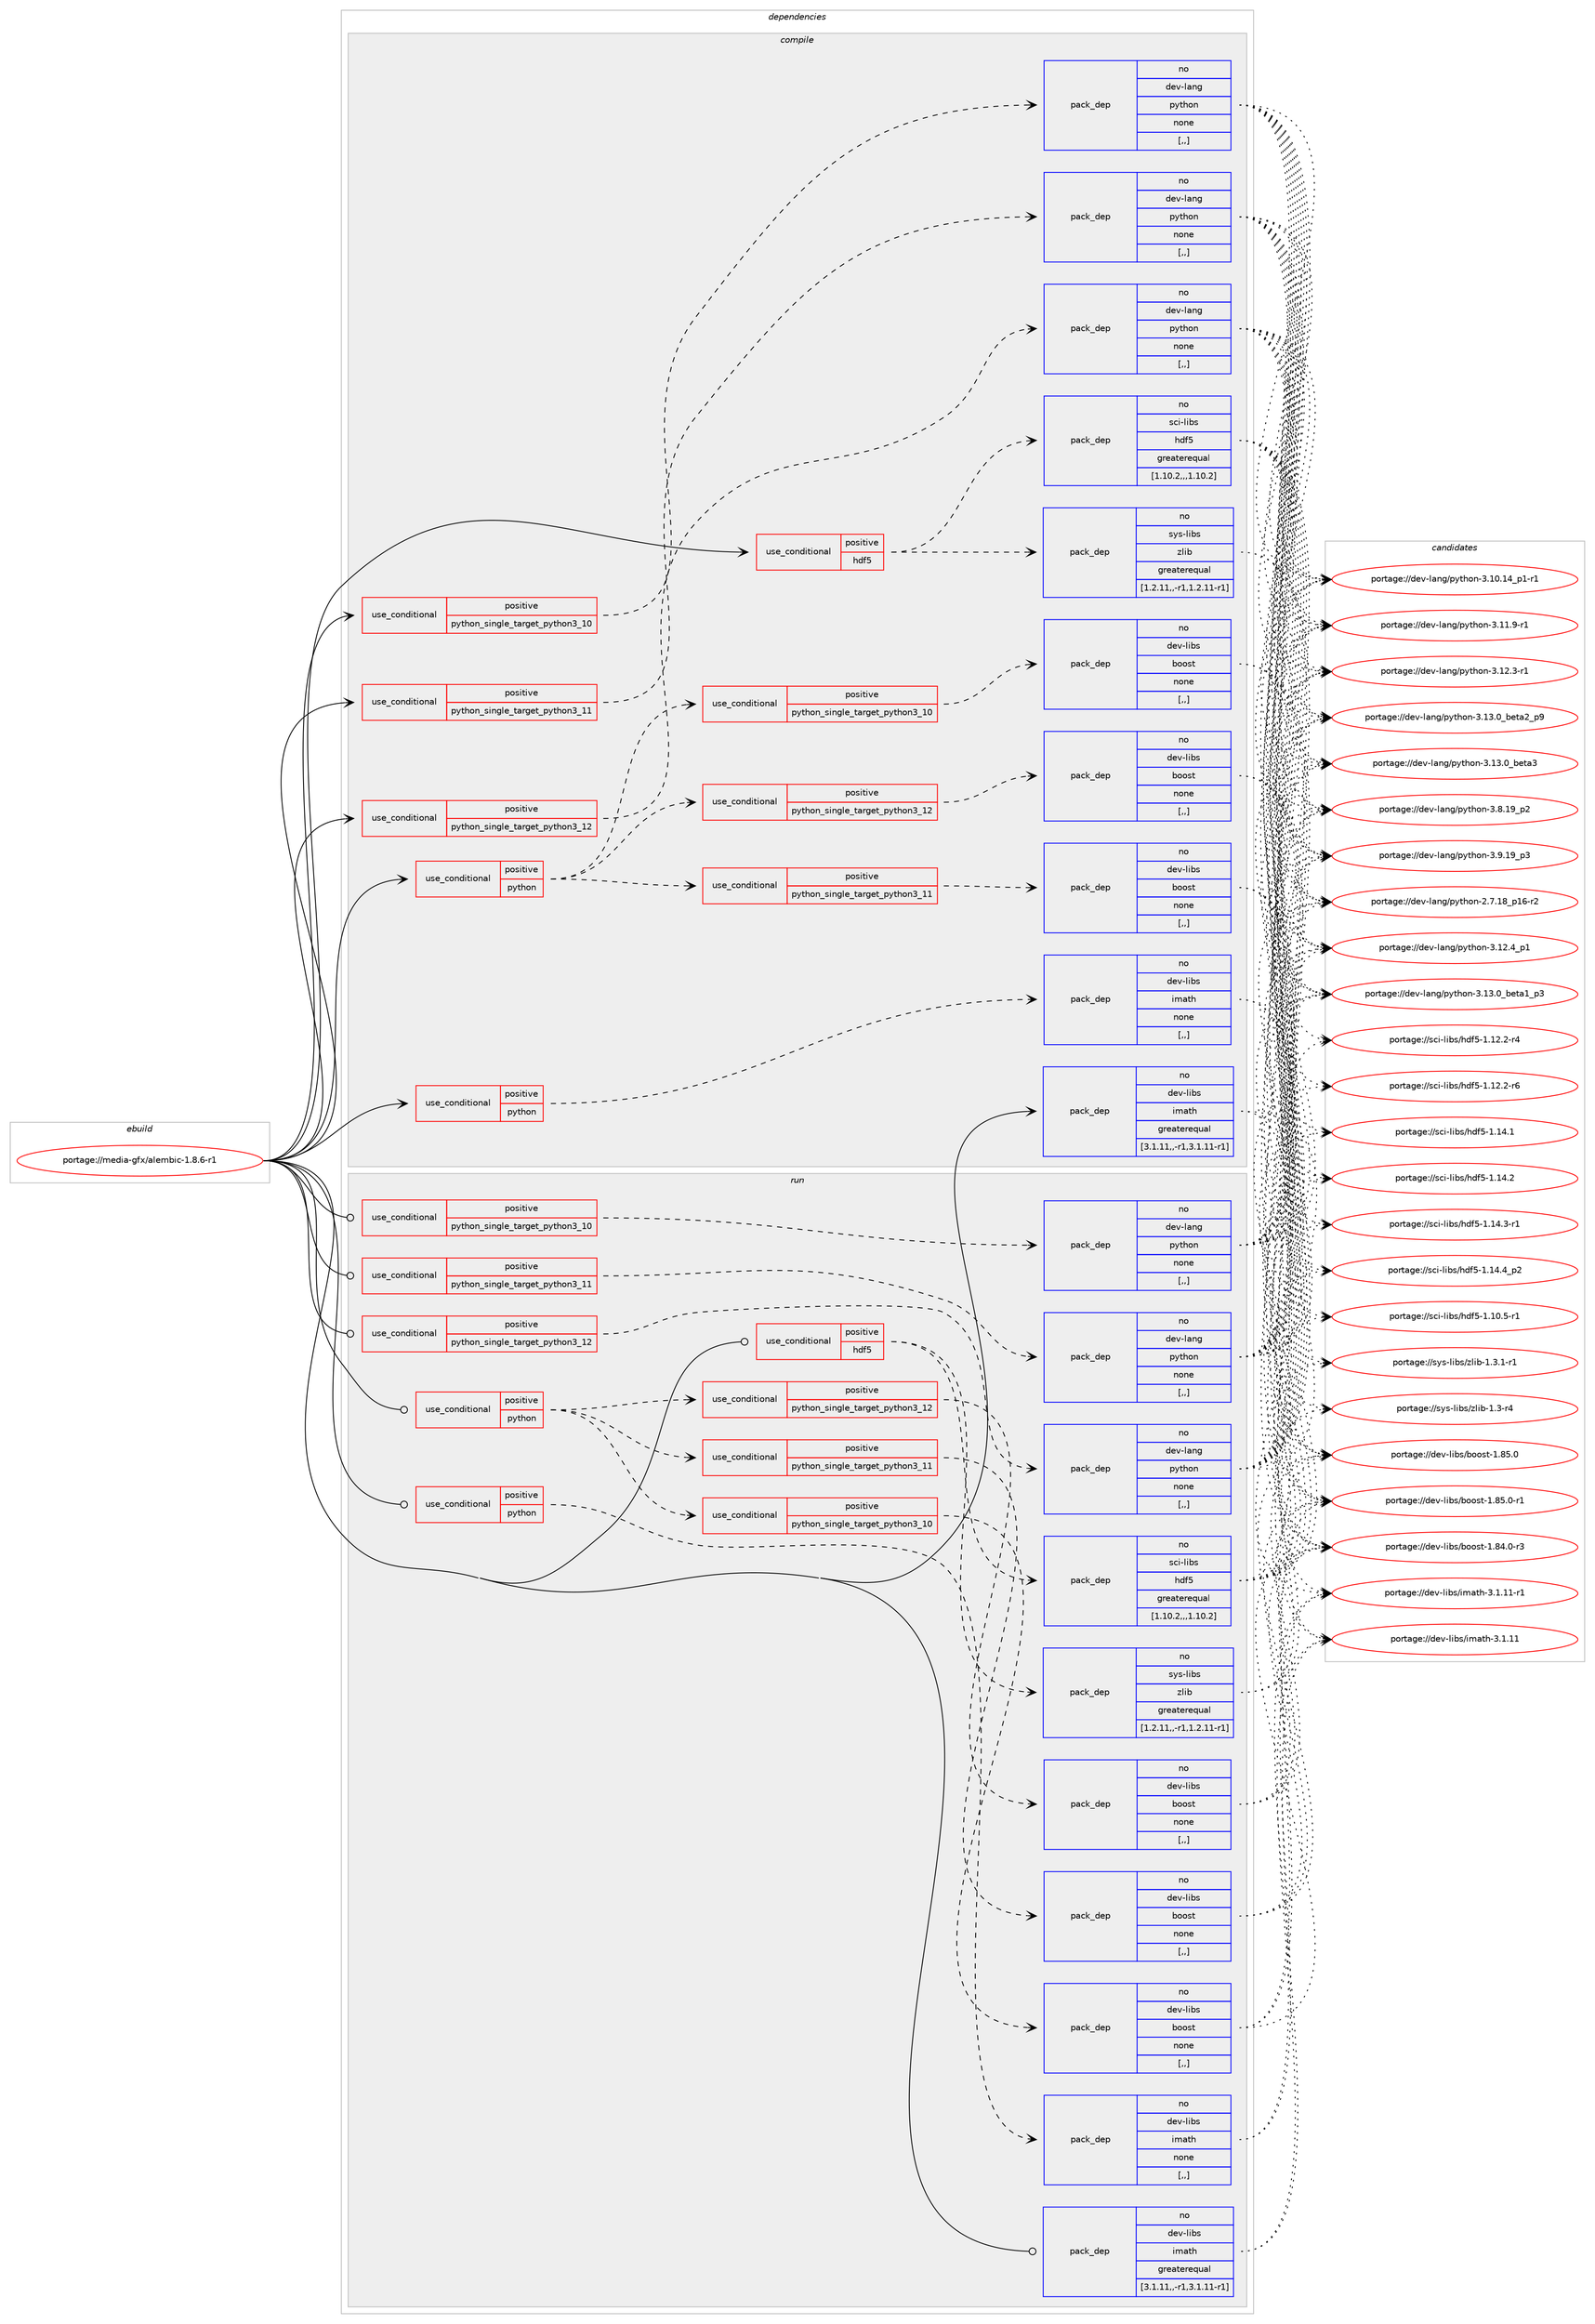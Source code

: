 digraph prolog {

# *************
# Graph options
# *************

newrank=true;
concentrate=true;
compound=true;
graph [rankdir=LR,fontname=Helvetica,fontsize=10,ranksep=1.5];#, ranksep=2.5, nodesep=0.2];
edge  [arrowhead=vee];
node  [fontname=Helvetica,fontsize=10];

# **********
# The ebuild
# **********

subgraph cluster_leftcol {
color=gray;
rank=same;
label=<<i>ebuild</i>>;
id [label="portage://media-gfx/alembic-1.8.6-r1", color=red, width=4, href="../media-gfx/alembic-1.8.6-r1.svg"];
}

# ****************
# The dependencies
# ****************

subgraph cluster_midcol {
color=gray;
label=<<i>dependencies</i>>;
subgraph cluster_compile {
fillcolor="#eeeeee";
style=filled;
label=<<i>compile</i>>;
subgraph cond69525 {
dependency277214 [label=<<TABLE BORDER="0" CELLBORDER="1" CELLSPACING="0" CELLPADDING="4"><TR><TD ROWSPAN="3" CELLPADDING="10">use_conditional</TD></TR><TR><TD>positive</TD></TR><TR><TD>hdf5</TD></TR></TABLE>>, shape=none, color=red];
subgraph pack205419 {
dependency277215 [label=<<TABLE BORDER="0" CELLBORDER="1" CELLSPACING="0" CELLPADDING="4" WIDTH="220"><TR><TD ROWSPAN="6" CELLPADDING="30">pack_dep</TD></TR><TR><TD WIDTH="110">no</TD></TR><TR><TD>sci-libs</TD></TR><TR><TD>hdf5</TD></TR><TR><TD>greaterequal</TD></TR><TR><TD>[1.10.2,,,1.10.2]</TD></TR></TABLE>>, shape=none, color=blue];
}
dependency277214:e -> dependency277215:w [weight=20,style="dashed",arrowhead="vee"];
subgraph pack205420 {
dependency277216 [label=<<TABLE BORDER="0" CELLBORDER="1" CELLSPACING="0" CELLPADDING="4" WIDTH="220"><TR><TD ROWSPAN="6" CELLPADDING="30">pack_dep</TD></TR><TR><TD WIDTH="110">no</TD></TR><TR><TD>sys-libs</TD></TR><TR><TD>zlib</TD></TR><TR><TD>greaterequal</TD></TR><TR><TD>[1.2.11,,-r1,1.2.11-r1]</TD></TR></TABLE>>, shape=none, color=blue];
}
dependency277214:e -> dependency277216:w [weight=20,style="dashed",arrowhead="vee"];
}
id:e -> dependency277214:w [weight=20,style="solid",arrowhead="vee"];
subgraph cond69526 {
dependency277217 [label=<<TABLE BORDER="0" CELLBORDER="1" CELLSPACING="0" CELLPADDING="4"><TR><TD ROWSPAN="3" CELLPADDING="10">use_conditional</TD></TR><TR><TD>positive</TD></TR><TR><TD>python</TD></TR></TABLE>>, shape=none, color=red];
subgraph cond69527 {
dependency277218 [label=<<TABLE BORDER="0" CELLBORDER="1" CELLSPACING="0" CELLPADDING="4"><TR><TD ROWSPAN="3" CELLPADDING="10">use_conditional</TD></TR><TR><TD>positive</TD></TR><TR><TD>python_single_target_python3_10</TD></TR></TABLE>>, shape=none, color=red];
subgraph pack205421 {
dependency277219 [label=<<TABLE BORDER="0" CELLBORDER="1" CELLSPACING="0" CELLPADDING="4" WIDTH="220"><TR><TD ROWSPAN="6" CELLPADDING="30">pack_dep</TD></TR><TR><TD WIDTH="110">no</TD></TR><TR><TD>dev-libs</TD></TR><TR><TD>boost</TD></TR><TR><TD>none</TD></TR><TR><TD>[,,]</TD></TR></TABLE>>, shape=none, color=blue];
}
dependency277218:e -> dependency277219:w [weight=20,style="dashed",arrowhead="vee"];
}
dependency277217:e -> dependency277218:w [weight=20,style="dashed",arrowhead="vee"];
subgraph cond69528 {
dependency277220 [label=<<TABLE BORDER="0" CELLBORDER="1" CELLSPACING="0" CELLPADDING="4"><TR><TD ROWSPAN="3" CELLPADDING="10">use_conditional</TD></TR><TR><TD>positive</TD></TR><TR><TD>python_single_target_python3_11</TD></TR></TABLE>>, shape=none, color=red];
subgraph pack205422 {
dependency277221 [label=<<TABLE BORDER="0" CELLBORDER="1" CELLSPACING="0" CELLPADDING="4" WIDTH="220"><TR><TD ROWSPAN="6" CELLPADDING="30">pack_dep</TD></TR><TR><TD WIDTH="110">no</TD></TR><TR><TD>dev-libs</TD></TR><TR><TD>boost</TD></TR><TR><TD>none</TD></TR><TR><TD>[,,]</TD></TR></TABLE>>, shape=none, color=blue];
}
dependency277220:e -> dependency277221:w [weight=20,style="dashed",arrowhead="vee"];
}
dependency277217:e -> dependency277220:w [weight=20,style="dashed",arrowhead="vee"];
subgraph cond69529 {
dependency277222 [label=<<TABLE BORDER="0" CELLBORDER="1" CELLSPACING="0" CELLPADDING="4"><TR><TD ROWSPAN="3" CELLPADDING="10">use_conditional</TD></TR><TR><TD>positive</TD></TR><TR><TD>python_single_target_python3_12</TD></TR></TABLE>>, shape=none, color=red];
subgraph pack205423 {
dependency277223 [label=<<TABLE BORDER="0" CELLBORDER="1" CELLSPACING="0" CELLPADDING="4" WIDTH="220"><TR><TD ROWSPAN="6" CELLPADDING="30">pack_dep</TD></TR><TR><TD WIDTH="110">no</TD></TR><TR><TD>dev-libs</TD></TR><TR><TD>boost</TD></TR><TR><TD>none</TD></TR><TR><TD>[,,]</TD></TR></TABLE>>, shape=none, color=blue];
}
dependency277222:e -> dependency277223:w [weight=20,style="dashed",arrowhead="vee"];
}
dependency277217:e -> dependency277222:w [weight=20,style="dashed",arrowhead="vee"];
}
id:e -> dependency277217:w [weight=20,style="solid",arrowhead="vee"];
subgraph cond69530 {
dependency277224 [label=<<TABLE BORDER="0" CELLBORDER="1" CELLSPACING="0" CELLPADDING="4"><TR><TD ROWSPAN="3" CELLPADDING="10">use_conditional</TD></TR><TR><TD>positive</TD></TR><TR><TD>python</TD></TR></TABLE>>, shape=none, color=red];
subgraph pack205424 {
dependency277225 [label=<<TABLE BORDER="0" CELLBORDER="1" CELLSPACING="0" CELLPADDING="4" WIDTH="220"><TR><TD ROWSPAN="6" CELLPADDING="30">pack_dep</TD></TR><TR><TD WIDTH="110">no</TD></TR><TR><TD>dev-libs</TD></TR><TR><TD>imath</TD></TR><TR><TD>none</TD></TR><TR><TD>[,,]</TD></TR></TABLE>>, shape=none, color=blue];
}
dependency277224:e -> dependency277225:w [weight=20,style="dashed",arrowhead="vee"];
}
id:e -> dependency277224:w [weight=20,style="solid",arrowhead="vee"];
subgraph cond69531 {
dependency277226 [label=<<TABLE BORDER="0" CELLBORDER="1" CELLSPACING="0" CELLPADDING="4"><TR><TD ROWSPAN="3" CELLPADDING="10">use_conditional</TD></TR><TR><TD>positive</TD></TR><TR><TD>python_single_target_python3_10</TD></TR></TABLE>>, shape=none, color=red];
subgraph pack205425 {
dependency277227 [label=<<TABLE BORDER="0" CELLBORDER="1" CELLSPACING="0" CELLPADDING="4" WIDTH="220"><TR><TD ROWSPAN="6" CELLPADDING="30">pack_dep</TD></TR><TR><TD WIDTH="110">no</TD></TR><TR><TD>dev-lang</TD></TR><TR><TD>python</TD></TR><TR><TD>none</TD></TR><TR><TD>[,,]</TD></TR></TABLE>>, shape=none, color=blue];
}
dependency277226:e -> dependency277227:w [weight=20,style="dashed",arrowhead="vee"];
}
id:e -> dependency277226:w [weight=20,style="solid",arrowhead="vee"];
subgraph cond69532 {
dependency277228 [label=<<TABLE BORDER="0" CELLBORDER="1" CELLSPACING="0" CELLPADDING="4"><TR><TD ROWSPAN="3" CELLPADDING="10">use_conditional</TD></TR><TR><TD>positive</TD></TR><TR><TD>python_single_target_python3_11</TD></TR></TABLE>>, shape=none, color=red];
subgraph pack205426 {
dependency277229 [label=<<TABLE BORDER="0" CELLBORDER="1" CELLSPACING="0" CELLPADDING="4" WIDTH="220"><TR><TD ROWSPAN="6" CELLPADDING="30">pack_dep</TD></TR><TR><TD WIDTH="110">no</TD></TR><TR><TD>dev-lang</TD></TR><TR><TD>python</TD></TR><TR><TD>none</TD></TR><TR><TD>[,,]</TD></TR></TABLE>>, shape=none, color=blue];
}
dependency277228:e -> dependency277229:w [weight=20,style="dashed",arrowhead="vee"];
}
id:e -> dependency277228:w [weight=20,style="solid",arrowhead="vee"];
subgraph cond69533 {
dependency277230 [label=<<TABLE BORDER="0" CELLBORDER="1" CELLSPACING="0" CELLPADDING="4"><TR><TD ROWSPAN="3" CELLPADDING="10">use_conditional</TD></TR><TR><TD>positive</TD></TR><TR><TD>python_single_target_python3_12</TD></TR></TABLE>>, shape=none, color=red];
subgraph pack205427 {
dependency277231 [label=<<TABLE BORDER="0" CELLBORDER="1" CELLSPACING="0" CELLPADDING="4" WIDTH="220"><TR><TD ROWSPAN="6" CELLPADDING="30">pack_dep</TD></TR><TR><TD WIDTH="110">no</TD></TR><TR><TD>dev-lang</TD></TR><TR><TD>python</TD></TR><TR><TD>none</TD></TR><TR><TD>[,,]</TD></TR></TABLE>>, shape=none, color=blue];
}
dependency277230:e -> dependency277231:w [weight=20,style="dashed",arrowhead="vee"];
}
id:e -> dependency277230:w [weight=20,style="solid",arrowhead="vee"];
subgraph pack205428 {
dependency277232 [label=<<TABLE BORDER="0" CELLBORDER="1" CELLSPACING="0" CELLPADDING="4" WIDTH="220"><TR><TD ROWSPAN="6" CELLPADDING="30">pack_dep</TD></TR><TR><TD WIDTH="110">no</TD></TR><TR><TD>dev-libs</TD></TR><TR><TD>imath</TD></TR><TR><TD>greaterequal</TD></TR><TR><TD>[3.1.11,,-r1,3.1.11-r1]</TD></TR></TABLE>>, shape=none, color=blue];
}
id:e -> dependency277232:w [weight=20,style="solid",arrowhead="vee"];
}
subgraph cluster_compileandrun {
fillcolor="#eeeeee";
style=filled;
label=<<i>compile and run</i>>;
}
subgraph cluster_run {
fillcolor="#eeeeee";
style=filled;
label=<<i>run</i>>;
subgraph cond69534 {
dependency277233 [label=<<TABLE BORDER="0" CELLBORDER="1" CELLSPACING="0" CELLPADDING="4"><TR><TD ROWSPAN="3" CELLPADDING="10">use_conditional</TD></TR><TR><TD>positive</TD></TR><TR><TD>hdf5</TD></TR></TABLE>>, shape=none, color=red];
subgraph pack205429 {
dependency277234 [label=<<TABLE BORDER="0" CELLBORDER="1" CELLSPACING="0" CELLPADDING="4" WIDTH="220"><TR><TD ROWSPAN="6" CELLPADDING="30">pack_dep</TD></TR><TR><TD WIDTH="110">no</TD></TR><TR><TD>sci-libs</TD></TR><TR><TD>hdf5</TD></TR><TR><TD>greaterequal</TD></TR><TR><TD>[1.10.2,,,1.10.2]</TD></TR></TABLE>>, shape=none, color=blue];
}
dependency277233:e -> dependency277234:w [weight=20,style="dashed",arrowhead="vee"];
subgraph pack205430 {
dependency277235 [label=<<TABLE BORDER="0" CELLBORDER="1" CELLSPACING="0" CELLPADDING="4" WIDTH="220"><TR><TD ROWSPAN="6" CELLPADDING="30">pack_dep</TD></TR><TR><TD WIDTH="110">no</TD></TR><TR><TD>sys-libs</TD></TR><TR><TD>zlib</TD></TR><TR><TD>greaterequal</TD></TR><TR><TD>[1.2.11,,-r1,1.2.11-r1]</TD></TR></TABLE>>, shape=none, color=blue];
}
dependency277233:e -> dependency277235:w [weight=20,style="dashed",arrowhead="vee"];
}
id:e -> dependency277233:w [weight=20,style="solid",arrowhead="odot"];
subgraph cond69535 {
dependency277236 [label=<<TABLE BORDER="0" CELLBORDER="1" CELLSPACING="0" CELLPADDING="4"><TR><TD ROWSPAN="3" CELLPADDING="10">use_conditional</TD></TR><TR><TD>positive</TD></TR><TR><TD>python</TD></TR></TABLE>>, shape=none, color=red];
subgraph cond69536 {
dependency277237 [label=<<TABLE BORDER="0" CELLBORDER="1" CELLSPACING="0" CELLPADDING="4"><TR><TD ROWSPAN="3" CELLPADDING="10">use_conditional</TD></TR><TR><TD>positive</TD></TR><TR><TD>python_single_target_python3_10</TD></TR></TABLE>>, shape=none, color=red];
subgraph pack205431 {
dependency277238 [label=<<TABLE BORDER="0" CELLBORDER="1" CELLSPACING="0" CELLPADDING="4" WIDTH="220"><TR><TD ROWSPAN="6" CELLPADDING="30">pack_dep</TD></TR><TR><TD WIDTH="110">no</TD></TR><TR><TD>dev-libs</TD></TR><TR><TD>boost</TD></TR><TR><TD>none</TD></TR><TR><TD>[,,]</TD></TR></TABLE>>, shape=none, color=blue];
}
dependency277237:e -> dependency277238:w [weight=20,style="dashed",arrowhead="vee"];
}
dependency277236:e -> dependency277237:w [weight=20,style="dashed",arrowhead="vee"];
subgraph cond69537 {
dependency277239 [label=<<TABLE BORDER="0" CELLBORDER="1" CELLSPACING="0" CELLPADDING="4"><TR><TD ROWSPAN="3" CELLPADDING="10">use_conditional</TD></TR><TR><TD>positive</TD></TR><TR><TD>python_single_target_python3_11</TD></TR></TABLE>>, shape=none, color=red];
subgraph pack205432 {
dependency277240 [label=<<TABLE BORDER="0" CELLBORDER="1" CELLSPACING="0" CELLPADDING="4" WIDTH="220"><TR><TD ROWSPAN="6" CELLPADDING="30">pack_dep</TD></TR><TR><TD WIDTH="110">no</TD></TR><TR><TD>dev-libs</TD></TR><TR><TD>boost</TD></TR><TR><TD>none</TD></TR><TR><TD>[,,]</TD></TR></TABLE>>, shape=none, color=blue];
}
dependency277239:e -> dependency277240:w [weight=20,style="dashed",arrowhead="vee"];
}
dependency277236:e -> dependency277239:w [weight=20,style="dashed",arrowhead="vee"];
subgraph cond69538 {
dependency277241 [label=<<TABLE BORDER="0" CELLBORDER="1" CELLSPACING="0" CELLPADDING="4"><TR><TD ROWSPAN="3" CELLPADDING="10">use_conditional</TD></TR><TR><TD>positive</TD></TR><TR><TD>python_single_target_python3_12</TD></TR></TABLE>>, shape=none, color=red];
subgraph pack205433 {
dependency277242 [label=<<TABLE BORDER="0" CELLBORDER="1" CELLSPACING="0" CELLPADDING="4" WIDTH="220"><TR><TD ROWSPAN="6" CELLPADDING="30">pack_dep</TD></TR><TR><TD WIDTH="110">no</TD></TR><TR><TD>dev-libs</TD></TR><TR><TD>boost</TD></TR><TR><TD>none</TD></TR><TR><TD>[,,]</TD></TR></TABLE>>, shape=none, color=blue];
}
dependency277241:e -> dependency277242:w [weight=20,style="dashed",arrowhead="vee"];
}
dependency277236:e -> dependency277241:w [weight=20,style="dashed",arrowhead="vee"];
}
id:e -> dependency277236:w [weight=20,style="solid",arrowhead="odot"];
subgraph cond69539 {
dependency277243 [label=<<TABLE BORDER="0" CELLBORDER="1" CELLSPACING="0" CELLPADDING="4"><TR><TD ROWSPAN="3" CELLPADDING="10">use_conditional</TD></TR><TR><TD>positive</TD></TR><TR><TD>python</TD></TR></TABLE>>, shape=none, color=red];
subgraph pack205434 {
dependency277244 [label=<<TABLE BORDER="0" CELLBORDER="1" CELLSPACING="0" CELLPADDING="4" WIDTH="220"><TR><TD ROWSPAN="6" CELLPADDING="30">pack_dep</TD></TR><TR><TD WIDTH="110">no</TD></TR><TR><TD>dev-libs</TD></TR><TR><TD>imath</TD></TR><TR><TD>none</TD></TR><TR><TD>[,,]</TD></TR></TABLE>>, shape=none, color=blue];
}
dependency277243:e -> dependency277244:w [weight=20,style="dashed",arrowhead="vee"];
}
id:e -> dependency277243:w [weight=20,style="solid",arrowhead="odot"];
subgraph cond69540 {
dependency277245 [label=<<TABLE BORDER="0" CELLBORDER="1" CELLSPACING="0" CELLPADDING="4"><TR><TD ROWSPAN="3" CELLPADDING="10">use_conditional</TD></TR><TR><TD>positive</TD></TR><TR><TD>python_single_target_python3_10</TD></TR></TABLE>>, shape=none, color=red];
subgraph pack205435 {
dependency277246 [label=<<TABLE BORDER="0" CELLBORDER="1" CELLSPACING="0" CELLPADDING="4" WIDTH="220"><TR><TD ROWSPAN="6" CELLPADDING="30">pack_dep</TD></TR><TR><TD WIDTH="110">no</TD></TR><TR><TD>dev-lang</TD></TR><TR><TD>python</TD></TR><TR><TD>none</TD></TR><TR><TD>[,,]</TD></TR></TABLE>>, shape=none, color=blue];
}
dependency277245:e -> dependency277246:w [weight=20,style="dashed",arrowhead="vee"];
}
id:e -> dependency277245:w [weight=20,style="solid",arrowhead="odot"];
subgraph cond69541 {
dependency277247 [label=<<TABLE BORDER="0" CELLBORDER="1" CELLSPACING="0" CELLPADDING="4"><TR><TD ROWSPAN="3" CELLPADDING="10">use_conditional</TD></TR><TR><TD>positive</TD></TR><TR><TD>python_single_target_python3_11</TD></TR></TABLE>>, shape=none, color=red];
subgraph pack205436 {
dependency277248 [label=<<TABLE BORDER="0" CELLBORDER="1" CELLSPACING="0" CELLPADDING="4" WIDTH="220"><TR><TD ROWSPAN="6" CELLPADDING="30">pack_dep</TD></TR><TR><TD WIDTH="110">no</TD></TR><TR><TD>dev-lang</TD></TR><TR><TD>python</TD></TR><TR><TD>none</TD></TR><TR><TD>[,,]</TD></TR></TABLE>>, shape=none, color=blue];
}
dependency277247:e -> dependency277248:w [weight=20,style="dashed",arrowhead="vee"];
}
id:e -> dependency277247:w [weight=20,style="solid",arrowhead="odot"];
subgraph cond69542 {
dependency277249 [label=<<TABLE BORDER="0" CELLBORDER="1" CELLSPACING="0" CELLPADDING="4"><TR><TD ROWSPAN="3" CELLPADDING="10">use_conditional</TD></TR><TR><TD>positive</TD></TR><TR><TD>python_single_target_python3_12</TD></TR></TABLE>>, shape=none, color=red];
subgraph pack205437 {
dependency277250 [label=<<TABLE BORDER="0" CELLBORDER="1" CELLSPACING="0" CELLPADDING="4" WIDTH="220"><TR><TD ROWSPAN="6" CELLPADDING="30">pack_dep</TD></TR><TR><TD WIDTH="110">no</TD></TR><TR><TD>dev-lang</TD></TR><TR><TD>python</TD></TR><TR><TD>none</TD></TR><TR><TD>[,,]</TD></TR></TABLE>>, shape=none, color=blue];
}
dependency277249:e -> dependency277250:w [weight=20,style="dashed",arrowhead="vee"];
}
id:e -> dependency277249:w [weight=20,style="solid",arrowhead="odot"];
subgraph pack205438 {
dependency277251 [label=<<TABLE BORDER="0" CELLBORDER="1" CELLSPACING="0" CELLPADDING="4" WIDTH="220"><TR><TD ROWSPAN="6" CELLPADDING="30">pack_dep</TD></TR><TR><TD WIDTH="110">no</TD></TR><TR><TD>dev-libs</TD></TR><TR><TD>imath</TD></TR><TR><TD>greaterequal</TD></TR><TR><TD>[3.1.11,,-r1,3.1.11-r1]</TD></TR></TABLE>>, shape=none, color=blue];
}
id:e -> dependency277251:w [weight=20,style="solid",arrowhead="odot"];
}
}

# **************
# The candidates
# **************

subgraph cluster_choices {
rank=same;
color=gray;
label=<<i>candidates</i>>;

subgraph choice205419 {
color=black;
nodesep=1;
choice1159910545108105981154710410010253454946494846534511449 [label="portage://sci-libs/hdf5-1.10.5-r1", color=red, width=4,href="../sci-libs/hdf5-1.10.5-r1.svg"];
choice1159910545108105981154710410010253454946495046504511452 [label="portage://sci-libs/hdf5-1.12.2-r4", color=red, width=4,href="../sci-libs/hdf5-1.12.2-r4.svg"];
choice1159910545108105981154710410010253454946495046504511454 [label="portage://sci-libs/hdf5-1.12.2-r6", color=red, width=4,href="../sci-libs/hdf5-1.12.2-r6.svg"];
choice115991054510810598115471041001025345494649524649 [label="portage://sci-libs/hdf5-1.14.1", color=red, width=4,href="../sci-libs/hdf5-1.14.1.svg"];
choice115991054510810598115471041001025345494649524650 [label="portage://sci-libs/hdf5-1.14.2", color=red, width=4,href="../sci-libs/hdf5-1.14.2.svg"];
choice1159910545108105981154710410010253454946495246514511449 [label="portage://sci-libs/hdf5-1.14.3-r1", color=red, width=4,href="../sci-libs/hdf5-1.14.3-r1.svg"];
choice1159910545108105981154710410010253454946495246529511250 [label="portage://sci-libs/hdf5-1.14.4_p2", color=red, width=4,href="../sci-libs/hdf5-1.14.4_p2.svg"];
dependency277215:e -> choice1159910545108105981154710410010253454946494846534511449:w [style=dotted,weight="100"];
dependency277215:e -> choice1159910545108105981154710410010253454946495046504511452:w [style=dotted,weight="100"];
dependency277215:e -> choice1159910545108105981154710410010253454946495046504511454:w [style=dotted,weight="100"];
dependency277215:e -> choice115991054510810598115471041001025345494649524649:w [style=dotted,weight="100"];
dependency277215:e -> choice115991054510810598115471041001025345494649524650:w [style=dotted,weight="100"];
dependency277215:e -> choice1159910545108105981154710410010253454946495246514511449:w [style=dotted,weight="100"];
dependency277215:e -> choice1159910545108105981154710410010253454946495246529511250:w [style=dotted,weight="100"];
}
subgraph choice205420 {
color=black;
nodesep=1;
choice11512111545108105981154712210810598454946514511452 [label="portage://sys-libs/zlib-1.3-r4", color=red, width=4,href="../sys-libs/zlib-1.3-r4.svg"];
choice115121115451081059811547122108105984549465146494511449 [label="portage://sys-libs/zlib-1.3.1-r1", color=red, width=4,href="../sys-libs/zlib-1.3.1-r1.svg"];
dependency277216:e -> choice11512111545108105981154712210810598454946514511452:w [style=dotted,weight="100"];
dependency277216:e -> choice115121115451081059811547122108105984549465146494511449:w [style=dotted,weight="100"];
}
subgraph choice205421 {
color=black;
nodesep=1;
choice10010111845108105981154798111111115116454946565246484511451 [label="portage://dev-libs/boost-1.84.0-r3", color=red, width=4,href="../dev-libs/boost-1.84.0-r3.svg"];
choice1001011184510810598115479811111111511645494656534648 [label="portage://dev-libs/boost-1.85.0", color=red, width=4,href="../dev-libs/boost-1.85.0.svg"];
choice10010111845108105981154798111111115116454946565346484511449 [label="portage://dev-libs/boost-1.85.0-r1", color=red, width=4,href="../dev-libs/boost-1.85.0-r1.svg"];
dependency277219:e -> choice10010111845108105981154798111111115116454946565246484511451:w [style=dotted,weight="100"];
dependency277219:e -> choice1001011184510810598115479811111111511645494656534648:w [style=dotted,weight="100"];
dependency277219:e -> choice10010111845108105981154798111111115116454946565346484511449:w [style=dotted,weight="100"];
}
subgraph choice205422 {
color=black;
nodesep=1;
choice10010111845108105981154798111111115116454946565246484511451 [label="portage://dev-libs/boost-1.84.0-r3", color=red, width=4,href="../dev-libs/boost-1.84.0-r3.svg"];
choice1001011184510810598115479811111111511645494656534648 [label="portage://dev-libs/boost-1.85.0", color=red, width=4,href="../dev-libs/boost-1.85.0.svg"];
choice10010111845108105981154798111111115116454946565346484511449 [label="portage://dev-libs/boost-1.85.0-r1", color=red, width=4,href="../dev-libs/boost-1.85.0-r1.svg"];
dependency277221:e -> choice10010111845108105981154798111111115116454946565246484511451:w [style=dotted,weight="100"];
dependency277221:e -> choice1001011184510810598115479811111111511645494656534648:w [style=dotted,weight="100"];
dependency277221:e -> choice10010111845108105981154798111111115116454946565346484511449:w [style=dotted,weight="100"];
}
subgraph choice205423 {
color=black;
nodesep=1;
choice10010111845108105981154798111111115116454946565246484511451 [label="portage://dev-libs/boost-1.84.0-r3", color=red, width=4,href="../dev-libs/boost-1.84.0-r3.svg"];
choice1001011184510810598115479811111111511645494656534648 [label="portage://dev-libs/boost-1.85.0", color=red, width=4,href="../dev-libs/boost-1.85.0.svg"];
choice10010111845108105981154798111111115116454946565346484511449 [label="portage://dev-libs/boost-1.85.0-r1", color=red, width=4,href="../dev-libs/boost-1.85.0-r1.svg"];
dependency277223:e -> choice10010111845108105981154798111111115116454946565246484511451:w [style=dotted,weight="100"];
dependency277223:e -> choice1001011184510810598115479811111111511645494656534648:w [style=dotted,weight="100"];
dependency277223:e -> choice10010111845108105981154798111111115116454946565346484511449:w [style=dotted,weight="100"];
}
subgraph choice205424 {
color=black;
nodesep=1;
choice1001011184510810598115471051099711610445514649464949 [label="portage://dev-libs/imath-3.1.11", color=red, width=4,href="../dev-libs/imath-3.1.11.svg"];
choice10010111845108105981154710510997116104455146494649494511449 [label="portage://dev-libs/imath-3.1.11-r1", color=red, width=4,href="../dev-libs/imath-3.1.11-r1.svg"];
dependency277225:e -> choice1001011184510810598115471051099711610445514649464949:w [style=dotted,weight="100"];
dependency277225:e -> choice10010111845108105981154710510997116104455146494649494511449:w [style=dotted,weight="100"];
}
subgraph choice205425 {
color=black;
nodesep=1;
choice100101118451089711010347112121116104111110455046554649569511249544511450 [label="portage://dev-lang/python-2.7.18_p16-r2", color=red, width=4,href="../dev-lang/python-2.7.18_p16-r2.svg"];
choice100101118451089711010347112121116104111110455146494846495295112494511449 [label="portage://dev-lang/python-3.10.14_p1-r1", color=red, width=4,href="../dev-lang/python-3.10.14_p1-r1.svg"];
choice100101118451089711010347112121116104111110455146494946574511449 [label="portage://dev-lang/python-3.11.9-r1", color=red, width=4,href="../dev-lang/python-3.11.9-r1.svg"];
choice100101118451089711010347112121116104111110455146495046514511449 [label="portage://dev-lang/python-3.12.3-r1", color=red, width=4,href="../dev-lang/python-3.12.3-r1.svg"];
choice100101118451089711010347112121116104111110455146495046529511249 [label="portage://dev-lang/python-3.12.4_p1", color=red, width=4,href="../dev-lang/python-3.12.4_p1.svg"];
choice10010111845108971101034711212111610411111045514649514648959810111697499511251 [label="portage://dev-lang/python-3.13.0_beta1_p3", color=red, width=4,href="../dev-lang/python-3.13.0_beta1_p3.svg"];
choice10010111845108971101034711212111610411111045514649514648959810111697509511257 [label="portage://dev-lang/python-3.13.0_beta2_p9", color=red, width=4,href="../dev-lang/python-3.13.0_beta2_p9.svg"];
choice1001011184510897110103471121211161041111104551464951464895981011169751 [label="portage://dev-lang/python-3.13.0_beta3", color=red, width=4,href="../dev-lang/python-3.13.0_beta3.svg"];
choice100101118451089711010347112121116104111110455146564649579511250 [label="portage://dev-lang/python-3.8.19_p2", color=red, width=4,href="../dev-lang/python-3.8.19_p2.svg"];
choice100101118451089711010347112121116104111110455146574649579511251 [label="portage://dev-lang/python-3.9.19_p3", color=red, width=4,href="../dev-lang/python-3.9.19_p3.svg"];
dependency277227:e -> choice100101118451089711010347112121116104111110455046554649569511249544511450:w [style=dotted,weight="100"];
dependency277227:e -> choice100101118451089711010347112121116104111110455146494846495295112494511449:w [style=dotted,weight="100"];
dependency277227:e -> choice100101118451089711010347112121116104111110455146494946574511449:w [style=dotted,weight="100"];
dependency277227:e -> choice100101118451089711010347112121116104111110455146495046514511449:w [style=dotted,weight="100"];
dependency277227:e -> choice100101118451089711010347112121116104111110455146495046529511249:w [style=dotted,weight="100"];
dependency277227:e -> choice10010111845108971101034711212111610411111045514649514648959810111697499511251:w [style=dotted,weight="100"];
dependency277227:e -> choice10010111845108971101034711212111610411111045514649514648959810111697509511257:w [style=dotted,weight="100"];
dependency277227:e -> choice1001011184510897110103471121211161041111104551464951464895981011169751:w [style=dotted,weight="100"];
dependency277227:e -> choice100101118451089711010347112121116104111110455146564649579511250:w [style=dotted,weight="100"];
dependency277227:e -> choice100101118451089711010347112121116104111110455146574649579511251:w [style=dotted,weight="100"];
}
subgraph choice205426 {
color=black;
nodesep=1;
choice100101118451089711010347112121116104111110455046554649569511249544511450 [label="portage://dev-lang/python-2.7.18_p16-r2", color=red, width=4,href="../dev-lang/python-2.7.18_p16-r2.svg"];
choice100101118451089711010347112121116104111110455146494846495295112494511449 [label="portage://dev-lang/python-3.10.14_p1-r1", color=red, width=4,href="../dev-lang/python-3.10.14_p1-r1.svg"];
choice100101118451089711010347112121116104111110455146494946574511449 [label="portage://dev-lang/python-3.11.9-r1", color=red, width=4,href="../dev-lang/python-3.11.9-r1.svg"];
choice100101118451089711010347112121116104111110455146495046514511449 [label="portage://dev-lang/python-3.12.3-r1", color=red, width=4,href="../dev-lang/python-3.12.3-r1.svg"];
choice100101118451089711010347112121116104111110455146495046529511249 [label="portage://dev-lang/python-3.12.4_p1", color=red, width=4,href="../dev-lang/python-3.12.4_p1.svg"];
choice10010111845108971101034711212111610411111045514649514648959810111697499511251 [label="portage://dev-lang/python-3.13.0_beta1_p3", color=red, width=4,href="../dev-lang/python-3.13.0_beta1_p3.svg"];
choice10010111845108971101034711212111610411111045514649514648959810111697509511257 [label="portage://dev-lang/python-3.13.0_beta2_p9", color=red, width=4,href="../dev-lang/python-3.13.0_beta2_p9.svg"];
choice1001011184510897110103471121211161041111104551464951464895981011169751 [label="portage://dev-lang/python-3.13.0_beta3", color=red, width=4,href="../dev-lang/python-3.13.0_beta3.svg"];
choice100101118451089711010347112121116104111110455146564649579511250 [label="portage://dev-lang/python-3.8.19_p2", color=red, width=4,href="../dev-lang/python-3.8.19_p2.svg"];
choice100101118451089711010347112121116104111110455146574649579511251 [label="portage://dev-lang/python-3.9.19_p3", color=red, width=4,href="../dev-lang/python-3.9.19_p3.svg"];
dependency277229:e -> choice100101118451089711010347112121116104111110455046554649569511249544511450:w [style=dotted,weight="100"];
dependency277229:e -> choice100101118451089711010347112121116104111110455146494846495295112494511449:w [style=dotted,weight="100"];
dependency277229:e -> choice100101118451089711010347112121116104111110455146494946574511449:w [style=dotted,weight="100"];
dependency277229:e -> choice100101118451089711010347112121116104111110455146495046514511449:w [style=dotted,weight="100"];
dependency277229:e -> choice100101118451089711010347112121116104111110455146495046529511249:w [style=dotted,weight="100"];
dependency277229:e -> choice10010111845108971101034711212111610411111045514649514648959810111697499511251:w [style=dotted,weight="100"];
dependency277229:e -> choice10010111845108971101034711212111610411111045514649514648959810111697509511257:w [style=dotted,weight="100"];
dependency277229:e -> choice1001011184510897110103471121211161041111104551464951464895981011169751:w [style=dotted,weight="100"];
dependency277229:e -> choice100101118451089711010347112121116104111110455146564649579511250:w [style=dotted,weight="100"];
dependency277229:e -> choice100101118451089711010347112121116104111110455146574649579511251:w [style=dotted,weight="100"];
}
subgraph choice205427 {
color=black;
nodesep=1;
choice100101118451089711010347112121116104111110455046554649569511249544511450 [label="portage://dev-lang/python-2.7.18_p16-r2", color=red, width=4,href="../dev-lang/python-2.7.18_p16-r2.svg"];
choice100101118451089711010347112121116104111110455146494846495295112494511449 [label="portage://dev-lang/python-3.10.14_p1-r1", color=red, width=4,href="../dev-lang/python-3.10.14_p1-r1.svg"];
choice100101118451089711010347112121116104111110455146494946574511449 [label="portage://dev-lang/python-3.11.9-r1", color=red, width=4,href="../dev-lang/python-3.11.9-r1.svg"];
choice100101118451089711010347112121116104111110455146495046514511449 [label="portage://dev-lang/python-3.12.3-r1", color=red, width=4,href="../dev-lang/python-3.12.3-r1.svg"];
choice100101118451089711010347112121116104111110455146495046529511249 [label="portage://dev-lang/python-3.12.4_p1", color=red, width=4,href="../dev-lang/python-3.12.4_p1.svg"];
choice10010111845108971101034711212111610411111045514649514648959810111697499511251 [label="portage://dev-lang/python-3.13.0_beta1_p3", color=red, width=4,href="../dev-lang/python-3.13.0_beta1_p3.svg"];
choice10010111845108971101034711212111610411111045514649514648959810111697509511257 [label="portage://dev-lang/python-3.13.0_beta2_p9", color=red, width=4,href="../dev-lang/python-3.13.0_beta2_p9.svg"];
choice1001011184510897110103471121211161041111104551464951464895981011169751 [label="portage://dev-lang/python-3.13.0_beta3", color=red, width=4,href="../dev-lang/python-3.13.0_beta3.svg"];
choice100101118451089711010347112121116104111110455146564649579511250 [label="portage://dev-lang/python-3.8.19_p2", color=red, width=4,href="../dev-lang/python-3.8.19_p2.svg"];
choice100101118451089711010347112121116104111110455146574649579511251 [label="portage://dev-lang/python-3.9.19_p3", color=red, width=4,href="../dev-lang/python-3.9.19_p3.svg"];
dependency277231:e -> choice100101118451089711010347112121116104111110455046554649569511249544511450:w [style=dotted,weight="100"];
dependency277231:e -> choice100101118451089711010347112121116104111110455146494846495295112494511449:w [style=dotted,weight="100"];
dependency277231:e -> choice100101118451089711010347112121116104111110455146494946574511449:w [style=dotted,weight="100"];
dependency277231:e -> choice100101118451089711010347112121116104111110455146495046514511449:w [style=dotted,weight="100"];
dependency277231:e -> choice100101118451089711010347112121116104111110455146495046529511249:w [style=dotted,weight="100"];
dependency277231:e -> choice10010111845108971101034711212111610411111045514649514648959810111697499511251:w [style=dotted,weight="100"];
dependency277231:e -> choice10010111845108971101034711212111610411111045514649514648959810111697509511257:w [style=dotted,weight="100"];
dependency277231:e -> choice1001011184510897110103471121211161041111104551464951464895981011169751:w [style=dotted,weight="100"];
dependency277231:e -> choice100101118451089711010347112121116104111110455146564649579511250:w [style=dotted,weight="100"];
dependency277231:e -> choice100101118451089711010347112121116104111110455146574649579511251:w [style=dotted,weight="100"];
}
subgraph choice205428 {
color=black;
nodesep=1;
choice1001011184510810598115471051099711610445514649464949 [label="portage://dev-libs/imath-3.1.11", color=red, width=4,href="../dev-libs/imath-3.1.11.svg"];
choice10010111845108105981154710510997116104455146494649494511449 [label="portage://dev-libs/imath-3.1.11-r1", color=red, width=4,href="../dev-libs/imath-3.1.11-r1.svg"];
dependency277232:e -> choice1001011184510810598115471051099711610445514649464949:w [style=dotted,weight="100"];
dependency277232:e -> choice10010111845108105981154710510997116104455146494649494511449:w [style=dotted,weight="100"];
}
subgraph choice205429 {
color=black;
nodesep=1;
choice1159910545108105981154710410010253454946494846534511449 [label="portage://sci-libs/hdf5-1.10.5-r1", color=red, width=4,href="../sci-libs/hdf5-1.10.5-r1.svg"];
choice1159910545108105981154710410010253454946495046504511452 [label="portage://sci-libs/hdf5-1.12.2-r4", color=red, width=4,href="../sci-libs/hdf5-1.12.2-r4.svg"];
choice1159910545108105981154710410010253454946495046504511454 [label="portage://sci-libs/hdf5-1.12.2-r6", color=red, width=4,href="../sci-libs/hdf5-1.12.2-r6.svg"];
choice115991054510810598115471041001025345494649524649 [label="portage://sci-libs/hdf5-1.14.1", color=red, width=4,href="../sci-libs/hdf5-1.14.1.svg"];
choice115991054510810598115471041001025345494649524650 [label="portage://sci-libs/hdf5-1.14.2", color=red, width=4,href="../sci-libs/hdf5-1.14.2.svg"];
choice1159910545108105981154710410010253454946495246514511449 [label="portage://sci-libs/hdf5-1.14.3-r1", color=red, width=4,href="../sci-libs/hdf5-1.14.3-r1.svg"];
choice1159910545108105981154710410010253454946495246529511250 [label="portage://sci-libs/hdf5-1.14.4_p2", color=red, width=4,href="../sci-libs/hdf5-1.14.4_p2.svg"];
dependency277234:e -> choice1159910545108105981154710410010253454946494846534511449:w [style=dotted,weight="100"];
dependency277234:e -> choice1159910545108105981154710410010253454946495046504511452:w [style=dotted,weight="100"];
dependency277234:e -> choice1159910545108105981154710410010253454946495046504511454:w [style=dotted,weight="100"];
dependency277234:e -> choice115991054510810598115471041001025345494649524649:w [style=dotted,weight="100"];
dependency277234:e -> choice115991054510810598115471041001025345494649524650:w [style=dotted,weight="100"];
dependency277234:e -> choice1159910545108105981154710410010253454946495246514511449:w [style=dotted,weight="100"];
dependency277234:e -> choice1159910545108105981154710410010253454946495246529511250:w [style=dotted,weight="100"];
}
subgraph choice205430 {
color=black;
nodesep=1;
choice11512111545108105981154712210810598454946514511452 [label="portage://sys-libs/zlib-1.3-r4", color=red, width=4,href="../sys-libs/zlib-1.3-r4.svg"];
choice115121115451081059811547122108105984549465146494511449 [label="portage://sys-libs/zlib-1.3.1-r1", color=red, width=4,href="../sys-libs/zlib-1.3.1-r1.svg"];
dependency277235:e -> choice11512111545108105981154712210810598454946514511452:w [style=dotted,weight="100"];
dependency277235:e -> choice115121115451081059811547122108105984549465146494511449:w [style=dotted,weight="100"];
}
subgraph choice205431 {
color=black;
nodesep=1;
choice10010111845108105981154798111111115116454946565246484511451 [label="portage://dev-libs/boost-1.84.0-r3", color=red, width=4,href="../dev-libs/boost-1.84.0-r3.svg"];
choice1001011184510810598115479811111111511645494656534648 [label="portage://dev-libs/boost-1.85.0", color=red, width=4,href="../dev-libs/boost-1.85.0.svg"];
choice10010111845108105981154798111111115116454946565346484511449 [label="portage://dev-libs/boost-1.85.0-r1", color=red, width=4,href="../dev-libs/boost-1.85.0-r1.svg"];
dependency277238:e -> choice10010111845108105981154798111111115116454946565246484511451:w [style=dotted,weight="100"];
dependency277238:e -> choice1001011184510810598115479811111111511645494656534648:w [style=dotted,weight="100"];
dependency277238:e -> choice10010111845108105981154798111111115116454946565346484511449:w [style=dotted,weight="100"];
}
subgraph choice205432 {
color=black;
nodesep=1;
choice10010111845108105981154798111111115116454946565246484511451 [label="portage://dev-libs/boost-1.84.0-r3", color=red, width=4,href="../dev-libs/boost-1.84.0-r3.svg"];
choice1001011184510810598115479811111111511645494656534648 [label="portage://dev-libs/boost-1.85.0", color=red, width=4,href="../dev-libs/boost-1.85.0.svg"];
choice10010111845108105981154798111111115116454946565346484511449 [label="portage://dev-libs/boost-1.85.0-r1", color=red, width=4,href="../dev-libs/boost-1.85.0-r1.svg"];
dependency277240:e -> choice10010111845108105981154798111111115116454946565246484511451:w [style=dotted,weight="100"];
dependency277240:e -> choice1001011184510810598115479811111111511645494656534648:w [style=dotted,weight="100"];
dependency277240:e -> choice10010111845108105981154798111111115116454946565346484511449:w [style=dotted,weight="100"];
}
subgraph choice205433 {
color=black;
nodesep=1;
choice10010111845108105981154798111111115116454946565246484511451 [label="portage://dev-libs/boost-1.84.0-r3", color=red, width=4,href="../dev-libs/boost-1.84.0-r3.svg"];
choice1001011184510810598115479811111111511645494656534648 [label="portage://dev-libs/boost-1.85.0", color=red, width=4,href="../dev-libs/boost-1.85.0.svg"];
choice10010111845108105981154798111111115116454946565346484511449 [label="portage://dev-libs/boost-1.85.0-r1", color=red, width=4,href="../dev-libs/boost-1.85.0-r1.svg"];
dependency277242:e -> choice10010111845108105981154798111111115116454946565246484511451:w [style=dotted,weight="100"];
dependency277242:e -> choice1001011184510810598115479811111111511645494656534648:w [style=dotted,weight="100"];
dependency277242:e -> choice10010111845108105981154798111111115116454946565346484511449:w [style=dotted,weight="100"];
}
subgraph choice205434 {
color=black;
nodesep=1;
choice1001011184510810598115471051099711610445514649464949 [label="portage://dev-libs/imath-3.1.11", color=red, width=4,href="../dev-libs/imath-3.1.11.svg"];
choice10010111845108105981154710510997116104455146494649494511449 [label="portage://dev-libs/imath-3.1.11-r1", color=red, width=4,href="../dev-libs/imath-3.1.11-r1.svg"];
dependency277244:e -> choice1001011184510810598115471051099711610445514649464949:w [style=dotted,weight="100"];
dependency277244:e -> choice10010111845108105981154710510997116104455146494649494511449:w [style=dotted,weight="100"];
}
subgraph choice205435 {
color=black;
nodesep=1;
choice100101118451089711010347112121116104111110455046554649569511249544511450 [label="portage://dev-lang/python-2.7.18_p16-r2", color=red, width=4,href="../dev-lang/python-2.7.18_p16-r2.svg"];
choice100101118451089711010347112121116104111110455146494846495295112494511449 [label="portage://dev-lang/python-3.10.14_p1-r1", color=red, width=4,href="../dev-lang/python-3.10.14_p1-r1.svg"];
choice100101118451089711010347112121116104111110455146494946574511449 [label="portage://dev-lang/python-3.11.9-r1", color=red, width=4,href="../dev-lang/python-3.11.9-r1.svg"];
choice100101118451089711010347112121116104111110455146495046514511449 [label="portage://dev-lang/python-3.12.3-r1", color=red, width=4,href="../dev-lang/python-3.12.3-r1.svg"];
choice100101118451089711010347112121116104111110455146495046529511249 [label="portage://dev-lang/python-3.12.4_p1", color=red, width=4,href="../dev-lang/python-3.12.4_p1.svg"];
choice10010111845108971101034711212111610411111045514649514648959810111697499511251 [label="portage://dev-lang/python-3.13.0_beta1_p3", color=red, width=4,href="../dev-lang/python-3.13.0_beta1_p3.svg"];
choice10010111845108971101034711212111610411111045514649514648959810111697509511257 [label="portage://dev-lang/python-3.13.0_beta2_p9", color=red, width=4,href="../dev-lang/python-3.13.0_beta2_p9.svg"];
choice1001011184510897110103471121211161041111104551464951464895981011169751 [label="portage://dev-lang/python-3.13.0_beta3", color=red, width=4,href="../dev-lang/python-3.13.0_beta3.svg"];
choice100101118451089711010347112121116104111110455146564649579511250 [label="portage://dev-lang/python-3.8.19_p2", color=red, width=4,href="../dev-lang/python-3.8.19_p2.svg"];
choice100101118451089711010347112121116104111110455146574649579511251 [label="portage://dev-lang/python-3.9.19_p3", color=red, width=4,href="../dev-lang/python-3.9.19_p3.svg"];
dependency277246:e -> choice100101118451089711010347112121116104111110455046554649569511249544511450:w [style=dotted,weight="100"];
dependency277246:e -> choice100101118451089711010347112121116104111110455146494846495295112494511449:w [style=dotted,weight="100"];
dependency277246:e -> choice100101118451089711010347112121116104111110455146494946574511449:w [style=dotted,weight="100"];
dependency277246:e -> choice100101118451089711010347112121116104111110455146495046514511449:w [style=dotted,weight="100"];
dependency277246:e -> choice100101118451089711010347112121116104111110455146495046529511249:w [style=dotted,weight="100"];
dependency277246:e -> choice10010111845108971101034711212111610411111045514649514648959810111697499511251:w [style=dotted,weight="100"];
dependency277246:e -> choice10010111845108971101034711212111610411111045514649514648959810111697509511257:w [style=dotted,weight="100"];
dependency277246:e -> choice1001011184510897110103471121211161041111104551464951464895981011169751:w [style=dotted,weight="100"];
dependency277246:e -> choice100101118451089711010347112121116104111110455146564649579511250:w [style=dotted,weight="100"];
dependency277246:e -> choice100101118451089711010347112121116104111110455146574649579511251:w [style=dotted,weight="100"];
}
subgraph choice205436 {
color=black;
nodesep=1;
choice100101118451089711010347112121116104111110455046554649569511249544511450 [label="portage://dev-lang/python-2.7.18_p16-r2", color=red, width=4,href="../dev-lang/python-2.7.18_p16-r2.svg"];
choice100101118451089711010347112121116104111110455146494846495295112494511449 [label="portage://dev-lang/python-3.10.14_p1-r1", color=red, width=4,href="../dev-lang/python-3.10.14_p1-r1.svg"];
choice100101118451089711010347112121116104111110455146494946574511449 [label="portage://dev-lang/python-3.11.9-r1", color=red, width=4,href="../dev-lang/python-3.11.9-r1.svg"];
choice100101118451089711010347112121116104111110455146495046514511449 [label="portage://dev-lang/python-3.12.3-r1", color=red, width=4,href="../dev-lang/python-3.12.3-r1.svg"];
choice100101118451089711010347112121116104111110455146495046529511249 [label="portage://dev-lang/python-3.12.4_p1", color=red, width=4,href="../dev-lang/python-3.12.4_p1.svg"];
choice10010111845108971101034711212111610411111045514649514648959810111697499511251 [label="portage://dev-lang/python-3.13.0_beta1_p3", color=red, width=4,href="../dev-lang/python-3.13.0_beta1_p3.svg"];
choice10010111845108971101034711212111610411111045514649514648959810111697509511257 [label="portage://dev-lang/python-3.13.0_beta2_p9", color=red, width=4,href="../dev-lang/python-3.13.0_beta2_p9.svg"];
choice1001011184510897110103471121211161041111104551464951464895981011169751 [label="portage://dev-lang/python-3.13.0_beta3", color=red, width=4,href="../dev-lang/python-3.13.0_beta3.svg"];
choice100101118451089711010347112121116104111110455146564649579511250 [label="portage://dev-lang/python-3.8.19_p2", color=red, width=4,href="../dev-lang/python-3.8.19_p2.svg"];
choice100101118451089711010347112121116104111110455146574649579511251 [label="portage://dev-lang/python-3.9.19_p3", color=red, width=4,href="../dev-lang/python-3.9.19_p3.svg"];
dependency277248:e -> choice100101118451089711010347112121116104111110455046554649569511249544511450:w [style=dotted,weight="100"];
dependency277248:e -> choice100101118451089711010347112121116104111110455146494846495295112494511449:w [style=dotted,weight="100"];
dependency277248:e -> choice100101118451089711010347112121116104111110455146494946574511449:w [style=dotted,weight="100"];
dependency277248:e -> choice100101118451089711010347112121116104111110455146495046514511449:w [style=dotted,weight="100"];
dependency277248:e -> choice100101118451089711010347112121116104111110455146495046529511249:w [style=dotted,weight="100"];
dependency277248:e -> choice10010111845108971101034711212111610411111045514649514648959810111697499511251:w [style=dotted,weight="100"];
dependency277248:e -> choice10010111845108971101034711212111610411111045514649514648959810111697509511257:w [style=dotted,weight="100"];
dependency277248:e -> choice1001011184510897110103471121211161041111104551464951464895981011169751:w [style=dotted,weight="100"];
dependency277248:e -> choice100101118451089711010347112121116104111110455146564649579511250:w [style=dotted,weight="100"];
dependency277248:e -> choice100101118451089711010347112121116104111110455146574649579511251:w [style=dotted,weight="100"];
}
subgraph choice205437 {
color=black;
nodesep=1;
choice100101118451089711010347112121116104111110455046554649569511249544511450 [label="portage://dev-lang/python-2.7.18_p16-r2", color=red, width=4,href="../dev-lang/python-2.7.18_p16-r2.svg"];
choice100101118451089711010347112121116104111110455146494846495295112494511449 [label="portage://dev-lang/python-3.10.14_p1-r1", color=red, width=4,href="../dev-lang/python-3.10.14_p1-r1.svg"];
choice100101118451089711010347112121116104111110455146494946574511449 [label="portage://dev-lang/python-3.11.9-r1", color=red, width=4,href="../dev-lang/python-3.11.9-r1.svg"];
choice100101118451089711010347112121116104111110455146495046514511449 [label="portage://dev-lang/python-3.12.3-r1", color=red, width=4,href="../dev-lang/python-3.12.3-r1.svg"];
choice100101118451089711010347112121116104111110455146495046529511249 [label="portage://dev-lang/python-3.12.4_p1", color=red, width=4,href="../dev-lang/python-3.12.4_p1.svg"];
choice10010111845108971101034711212111610411111045514649514648959810111697499511251 [label="portage://dev-lang/python-3.13.0_beta1_p3", color=red, width=4,href="../dev-lang/python-3.13.0_beta1_p3.svg"];
choice10010111845108971101034711212111610411111045514649514648959810111697509511257 [label="portage://dev-lang/python-3.13.0_beta2_p9", color=red, width=4,href="../dev-lang/python-3.13.0_beta2_p9.svg"];
choice1001011184510897110103471121211161041111104551464951464895981011169751 [label="portage://dev-lang/python-3.13.0_beta3", color=red, width=4,href="../dev-lang/python-3.13.0_beta3.svg"];
choice100101118451089711010347112121116104111110455146564649579511250 [label="portage://dev-lang/python-3.8.19_p2", color=red, width=4,href="../dev-lang/python-3.8.19_p2.svg"];
choice100101118451089711010347112121116104111110455146574649579511251 [label="portage://dev-lang/python-3.9.19_p3", color=red, width=4,href="../dev-lang/python-3.9.19_p3.svg"];
dependency277250:e -> choice100101118451089711010347112121116104111110455046554649569511249544511450:w [style=dotted,weight="100"];
dependency277250:e -> choice100101118451089711010347112121116104111110455146494846495295112494511449:w [style=dotted,weight="100"];
dependency277250:e -> choice100101118451089711010347112121116104111110455146494946574511449:w [style=dotted,weight="100"];
dependency277250:e -> choice100101118451089711010347112121116104111110455146495046514511449:w [style=dotted,weight="100"];
dependency277250:e -> choice100101118451089711010347112121116104111110455146495046529511249:w [style=dotted,weight="100"];
dependency277250:e -> choice10010111845108971101034711212111610411111045514649514648959810111697499511251:w [style=dotted,weight="100"];
dependency277250:e -> choice10010111845108971101034711212111610411111045514649514648959810111697509511257:w [style=dotted,weight="100"];
dependency277250:e -> choice1001011184510897110103471121211161041111104551464951464895981011169751:w [style=dotted,weight="100"];
dependency277250:e -> choice100101118451089711010347112121116104111110455146564649579511250:w [style=dotted,weight="100"];
dependency277250:e -> choice100101118451089711010347112121116104111110455146574649579511251:w [style=dotted,weight="100"];
}
subgraph choice205438 {
color=black;
nodesep=1;
choice1001011184510810598115471051099711610445514649464949 [label="portage://dev-libs/imath-3.1.11", color=red, width=4,href="../dev-libs/imath-3.1.11.svg"];
choice10010111845108105981154710510997116104455146494649494511449 [label="portage://dev-libs/imath-3.1.11-r1", color=red, width=4,href="../dev-libs/imath-3.1.11-r1.svg"];
dependency277251:e -> choice1001011184510810598115471051099711610445514649464949:w [style=dotted,weight="100"];
dependency277251:e -> choice10010111845108105981154710510997116104455146494649494511449:w [style=dotted,weight="100"];
}
}

}
